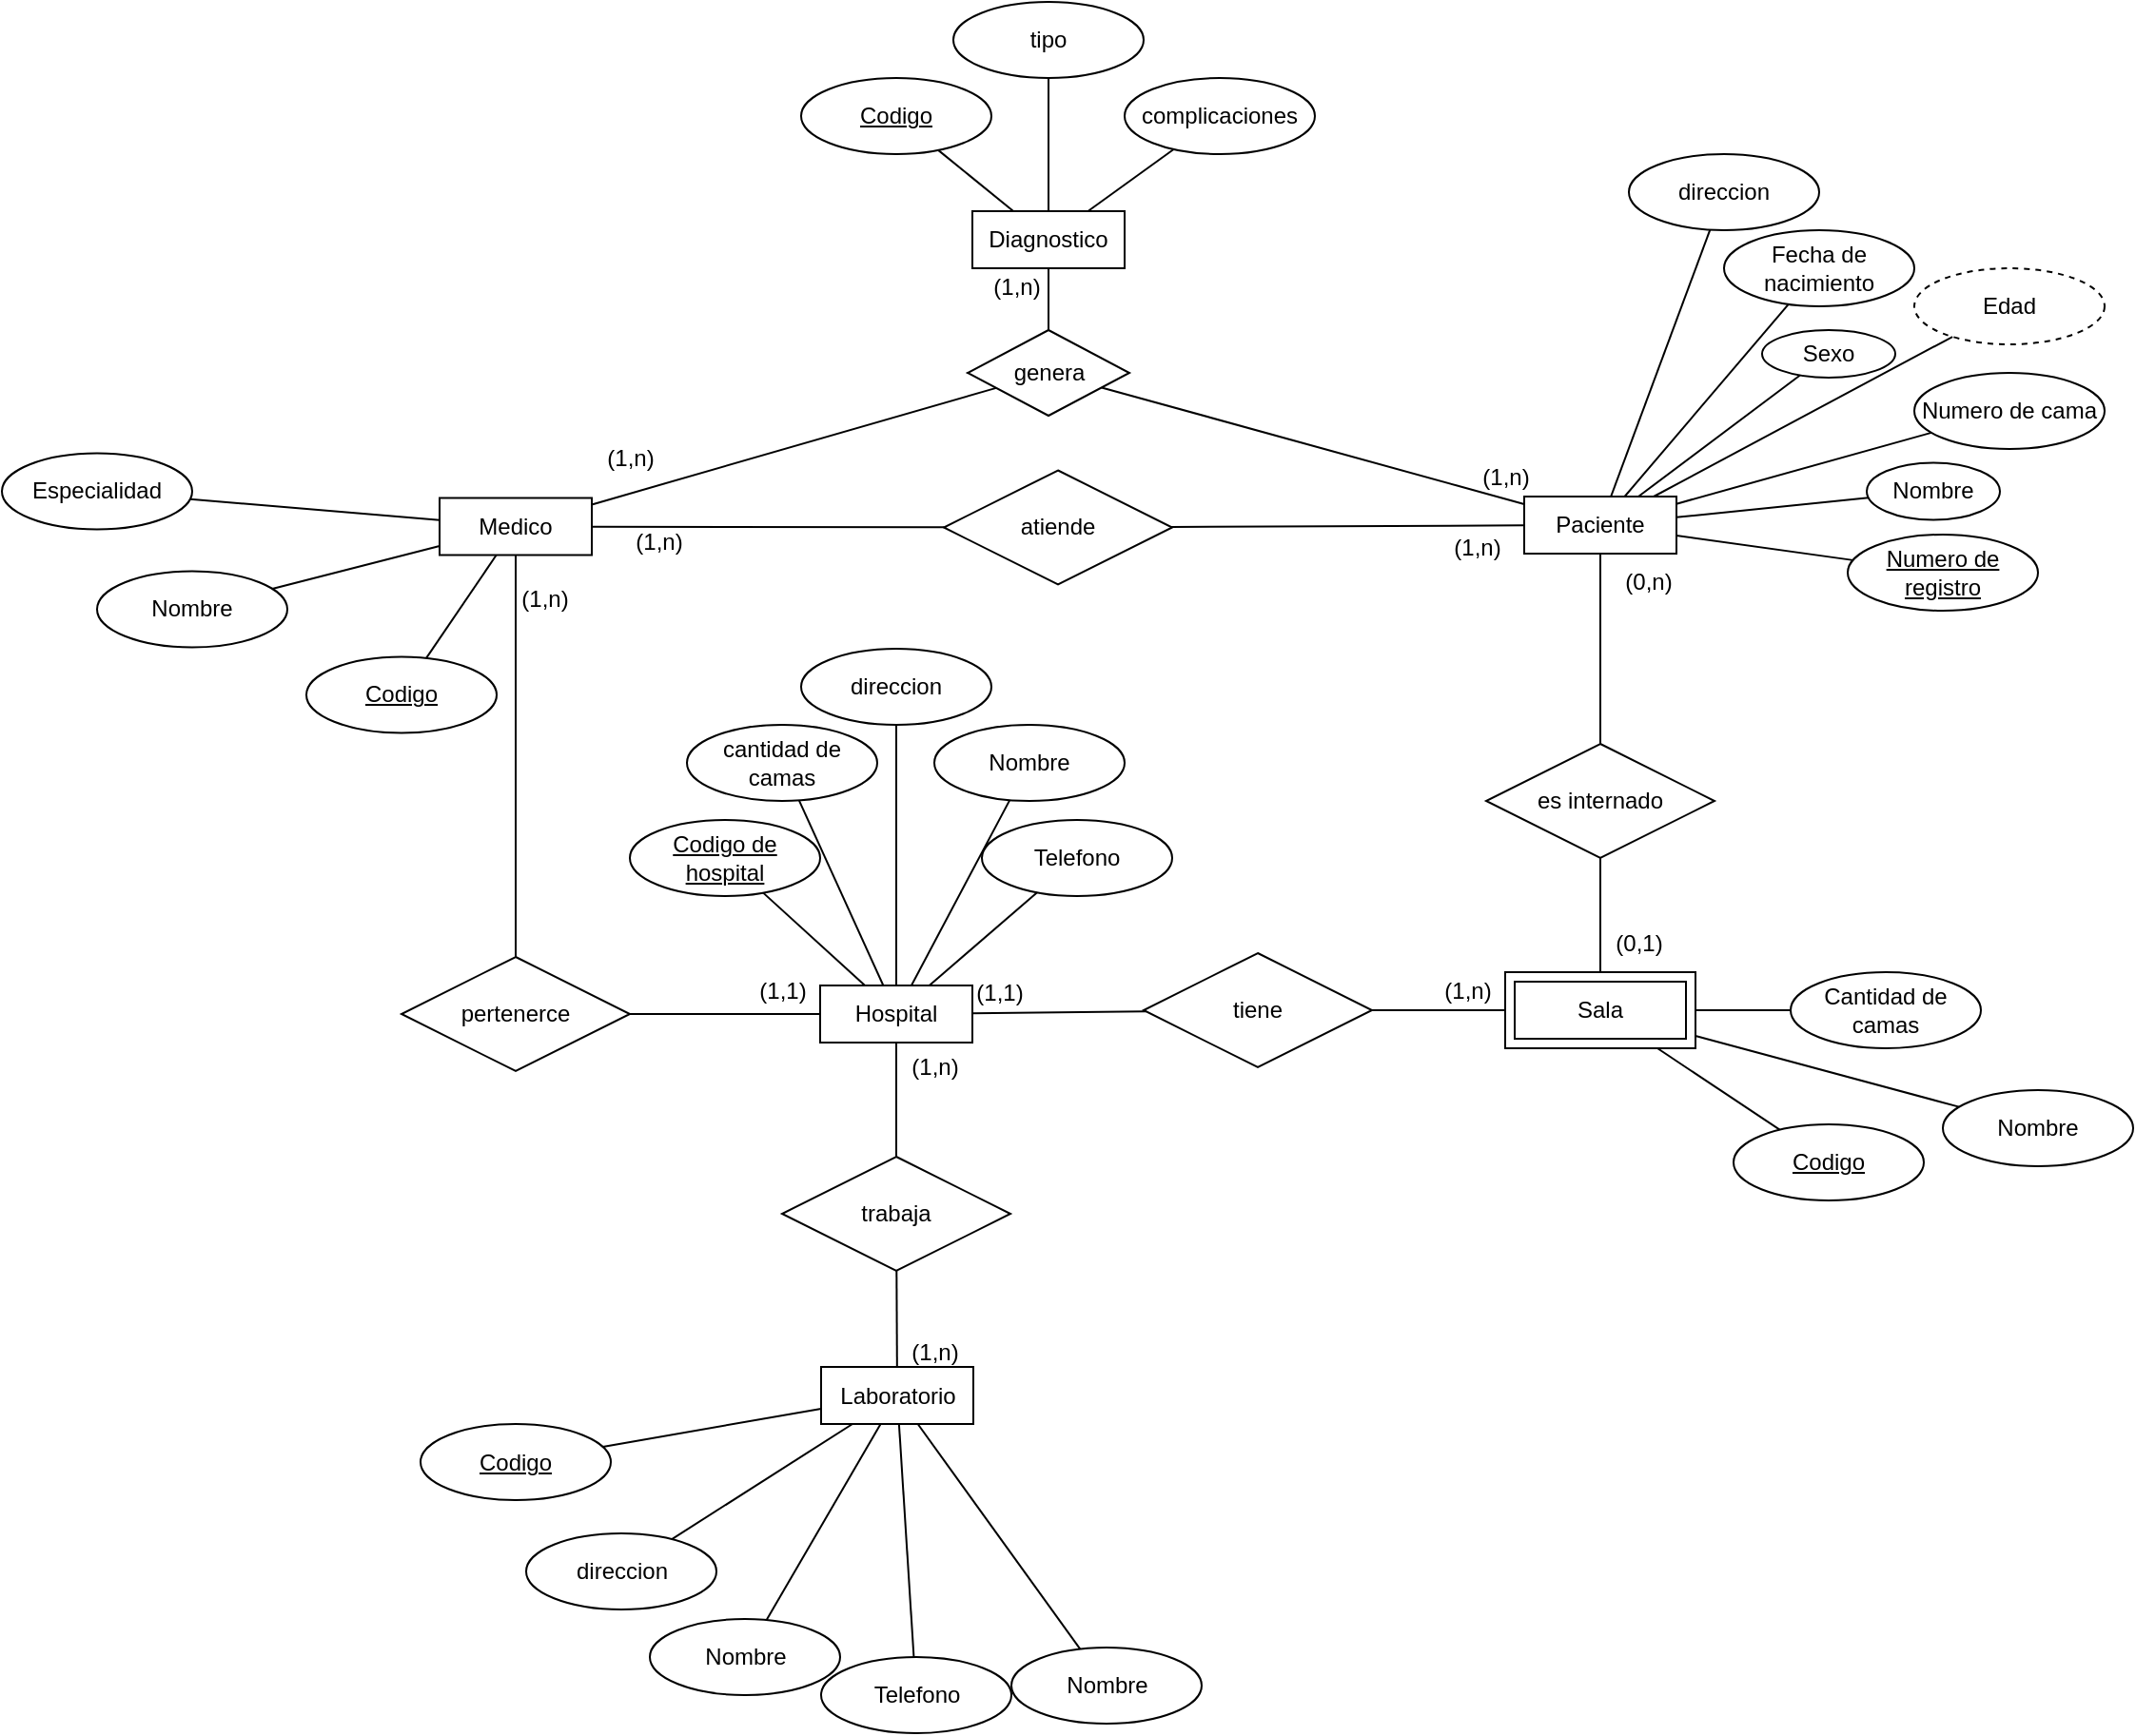 <mxfile version="20.4.0" type="github">
  <diagram id="g2g_6nKXvzksLHibWPGo" name="Page-1">
    <mxGraphModel dx="1798" dy="1877" grid="1" gridSize="10" guides="1" tooltips="1" connect="1" arrows="1" fold="1" page="1" pageScale="1" pageWidth="827" pageHeight="1169" math="0" shadow="0">
      <root>
        <mxCell id="0" />
        <mxCell id="1" parent="0" />
        <mxCell id="HGnq3-UUEVa537Lhxidi-1" value="Hospital" style="whiteSpace=wrap;html=1;align=center;" parent="1" vertex="1">
          <mxGeometry x="120" y="257" width="80" height="30" as="geometry" />
        </mxCell>
        <mxCell id="HGnq3-UUEVa537Lhxidi-3" value="Medico" style="whiteSpace=wrap;html=1;align=center;" parent="1" vertex="1">
          <mxGeometry x="-80" y="0.75" width="80" height="30" as="geometry" />
        </mxCell>
        <mxCell id="HGnq3-UUEVa537Lhxidi-4" value="Laboratorio" style="whiteSpace=wrap;html=1;align=center;" parent="1" vertex="1">
          <mxGeometry x="120.5" y="457.5" width="80" height="30" as="geometry" />
        </mxCell>
        <mxCell id="HGnq3-UUEVa537Lhxidi-5" value="Paciente" style="whiteSpace=wrap;html=1;align=center;" parent="1" vertex="1">
          <mxGeometry x="490" width="80" height="30" as="geometry" />
        </mxCell>
        <mxCell id="HGnq3-UUEVa537Lhxidi-6" value="Diagnostico" style="whiteSpace=wrap;html=1;align=center;" parent="1" vertex="1">
          <mxGeometry x="200" y="-150" width="80" height="30" as="geometry" />
        </mxCell>
        <mxCell id="HGnq3-UUEVa537Lhxidi-7" value="Codigo de hospital" style="ellipse;whiteSpace=wrap;html=1;align=center;fontStyle=4;" parent="1" vertex="1">
          <mxGeometry x="20" y="170" width="100" height="40" as="geometry" />
        </mxCell>
        <mxCell id="HGnq3-UUEVa537Lhxidi-8" value="Nombre" style="ellipse;whiteSpace=wrap;html=1;align=center;" parent="1" vertex="1">
          <mxGeometry x="180" y="120" width="100" height="40" as="geometry" />
        </mxCell>
        <mxCell id="HGnq3-UUEVa537Lhxidi-9" value="direccion" style="ellipse;whiteSpace=wrap;html=1;align=center;" parent="1" vertex="1">
          <mxGeometry x="110" y="80" width="100" height="40" as="geometry" />
        </mxCell>
        <mxCell id="HGnq3-UUEVa537Lhxidi-10" value="Telefono" style="ellipse;whiteSpace=wrap;html=1;align=center;" parent="1" vertex="1">
          <mxGeometry x="205" y="170" width="100" height="40" as="geometry" />
        </mxCell>
        <mxCell id="HGnq3-UUEVa537Lhxidi-11" value="cantidad de camas" style="ellipse;whiteSpace=wrap;html=1;align=center;" parent="1" vertex="1">
          <mxGeometry x="50" y="120" width="100" height="40" as="geometry" />
        </mxCell>
        <mxCell id="HGnq3-UUEVa537Lhxidi-13" value="" style="endArrow=none;html=1;rounded=0;" parent="1" source="HGnq3-UUEVa537Lhxidi-7" target="HGnq3-UUEVa537Lhxidi-1" edge="1">
          <mxGeometry relative="1" as="geometry">
            <mxPoint x="260" y="387" as="sourcePoint" />
            <mxPoint x="420" y="387" as="targetPoint" />
          </mxGeometry>
        </mxCell>
        <mxCell id="HGnq3-UUEVa537Lhxidi-14" value="" style="endArrow=none;html=1;rounded=0;" parent="1" source="HGnq3-UUEVa537Lhxidi-11" target="HGnq3-UUEVa537Lhxidi-1" edge="1">
          <mxGeometry relative="1" as="geometry">
            <mxPoint x="99.316" y="259.356" as="sourcePoint" />
            <mxPoint x="140" y="257" as="targetPoint" />
          </mxGeometry>
        </mxCell>
        <mxCell id="HGnq3-UUEVa537Lhxidi-15" value="" style="endArrow=none;html=1;rounded=0;" parent="1" source="HGnq3-UUEVa537Lhxidi-9" target="HGnq3-UUEVa537Lhxidi-1" edge="1">
          <mxGeometry relative="1" as="geometry">
            <mxPoint x="105.882" y="205.964" as="sourcePoint" />
            <mxPoint x="170" y="267" as="targetPoint" />
          </mxGeometry>
        </mxCell>
        <mxCell id="HGnq3-UUEVa537Lhxidi-16" value="" style="endArrow=none;html=1;rounded=0;" parent="1" source="HGnq3-UUEVa537Lhxidi-8" target="HGnq3-UUEVa537Lhxidi-1" edge="1">
          <mxGeometry relative="1" as="geometry">
            <mxPoint x="186.915" y="176.962" as="sourcePoint" />
            <mxPoint x="172.4" y="267" as="targetPoint" />
          </mxGeometry>
        </mxCell>
        <mxCell id="HGnq3-UUEVa537Lhxidi-17" value="" style="endArrow=none;html=1;rounded=0;" parent="1" source="HGnq3-UUEVa537Lhxidi-10" target="HGnq3-UUEVa537Lhxidi-1" edge="1">
          <mxGeometry relative="1" as="geometry">
            <mxPoint x="259.105" y="205.17" as="sourcePoint" />
            <mxPoint x="187.368" y="267" as="targetPoint" />
          </mxGeometry>
        </mxCell>
        <mxCell id="HGnq3-UUEVa537Lhxidi-18" value="Nombre" style="ellipse;whiteSpace=wrap;html=1;align=center;" parent="1" vertex="1">
          <mxGeometry x="710" y="312" width="100" height="40" as="geometry" />
        </mxCell>
        <mxCell id="HGnq3-UUEVa537Lhxidi-19" value="Cantidad de camas" style="ellipse;whiteSpace=wrap;html=1;align=center;" parent="1" vertex="1">
          <mxGeometry x="630" y="250" width="100" height="40" as="geometry" />
        </mxCell>
        <mxCell id="HGnq3-UUEVa537Lhxidi-20" value="Codigo" style="ellipse;whiteSpace=wrap;html=1;align=center;fontStyle=4;" parent="1" vertex="1">
          <mxGeometry x="600" y="330" width="100" height="40" as="geometry" />
        </mxCell>
        <mxCell id="HGnq3-UUEVa537Lhxidi-21" value="Sala" style="shape=ext;margin=3;double=1;whiteSpace=wrap;html=1;align=center;" parent="1" vertex="1">
          <mxGeometry x="480" y="250" width="100" height="40" as="geometry" />
        </mxCell>
        <mxCell id="HGnq3-UUEVa537Lhxidi-22" value="" style="endArrow=none;html=1;rounded=0;" parent="1" source="HGnq3-UUEVa537Lhxidi-20" target="HGnq3-UUEVa537Lhxidi-21" edge="1">
          <mxGeometry relative="1" as="geometry">
            <mxPoint x="260" y="290" as="sourcePoint" />
            <mxPoint x="420" y="290" as="targetPoint" />
          </mxGeometry>
        </mxCell>
        <mxCell id="HGnq3-UUEVa537Lhxidi-23" value="" style="endArrow=none;html=1;rounded=0;" parent="1" source="HGnq3-UUEVa537Lhxidi-21" target="HGnq3-UUEVa537Lhxidi-19" edge="1">
          <mxGeometry relative="1" as="geometry">
            <mxPoint x="260" y="290" as="sourcePoint" />
            <mxPoint x="420" y="290" as="targetPoint" />
          </mxGeometry>
        </mxCell>
        <mxCell id="HGnq3-UUEVa537Lhxidi-24" value="" style="endArrow=none;html=1;rounded=0;" parent="1" source="HGnq3-UUEVa537Lhxidi-21" target="HGnq3-UUEVa537Lhxidi-18" edge="1">
          <mxGeometry relative="1" as="geometry">
            <mxPoint x="590" y="280" as="sourcePoint" />
            <mxPoint x="640" y="280" as="targetPoint" />
          </mxGeometry>
        </mxCell>
        <mxCell id="HGnq3-UUEVa537Lhxidi-25" value="Nombre" style="ellipse;whiteSpace=wrap;html=1;align=center;" parent="1" vertex="1">
          <mxGeometry x="-260" y="39.25" width="100" height="40" as="geometry" />
        </mxCell>
        <mxCell id="HGnq3-UUEVa537Lhxidi-26" value="Especialidad" style="ellipse;whiteSpace=wrap;html=1;align=center;" parent="1" vertex="1">
          <mxGeometry x="-310" y="-22.75" width="100" height="40" as="geometry" />
        </mxCell>
        <mxCell id="HGnq3-UUEVa537Lhxidi-27" value="" style="endArrow=none;html=1;rounded=0;" parent="1" source="HGnq3-UUEVa537Lhxidi-3" target="HGnq3-UUEVa537Lhxidi-26" edge="1">
          <mxGeometry relative="1" as="geometry">
            <mxPoint x="-147" y="87.75" as="sourcePoint" />
            <mxPoint x="13" y="87.75" as="targetPoint" />
          </mxGeometry>
        </mxCell>
        <mxCell id="HGnq3-UUEVa537Lhxidi-28" value="" style="endArrow=none;html=1;rounded=0;" parent="1" source="HGnq3-UUEVa537Lhxidi-3" target="HGnq3-UUEVa537Lhxidi-25" edge="1">
          <mxGeometry relative="1" as="geometry">
            <mxPoint x="-77" y="141.639" as="sourcePoint" />
            <mxPoint x="-167.12" y="139.136" as="targetPoint" />
          </mxGeometry>
        </mxCell>
        <mxCell id="HGnq3-UUEVa537Lhxidi-30" value="Codigo" style="ellipse;whiteSpace=wrap;html=1;align=center;fontStyle=4;" parent="1" vertex="1">
          <mxGeometry x="-150" y="84.25" width="100" height="40" as="geometry" />
        </mxCell>
        <mxCell id="HGnq3-UUEVa537Lhxidi-31" value="" style="endArrow=none;html=1;rounded=0;" parent="1" source="HGnq3-UUEVa537Lhxidi-30" target="HGnq3-UUEVa537Lhxidi-3" edge="1">
          <mxGeometry relative="1" as="geometry">
            <mxPoint x="-147" y="87.75" as="sourcePoint" />
            <mxPoint x="13" y="87.75" as="targetPoint" />
          </mxGeometry>
        </mxCell>
        <mxCell id="HGnq3-UUEVa537Lhxidi-32" value="Codigo" style="ellipse;whiteSpace=wrap;html=1;align=center;fontStyle=4;" parent="1" vertex="1">
          <mxGeometry x="-90" y="487.5" width="100" height="40" as="geometry" />
        </mxCell>
        <mxCell id="HGnq3-UUEVa537Lhxidi-33" value="Nombre" style="ellipse;whiteSpace=wrap;html=1;align=center;" parent="1" vertex="1">
          <mxGeometry x="220.5" y="605" width="100" height="40" as="geometry" />
        </mxCell>
        <mxCell id="HGnq3-UUEVa537Lhxidi-34" value="Nombre" style="ellipse;whiteSpace=wrap;html=1;align=center;" parent="1" vertex="1">
          <mxGeometry x="30.5" y="590" width="100" height="40" as="geometry" />
        </mxCell>
        <mxCell id="HGnq3-UUEVa537Lhxidi-35" value="direccion" style="ellipse;whiteSpace=wrap;html=1;align=center;" parent="1" vertex="1">
          <mxGeometry x="-34.5" y="545" width="100" height="40" as="geometry" />
        </mxCell>
        <mxCell id="HGnq3-UUEVa537Lhxidi-36" value="Telefono" style="ellipse;whiteSpace=wrap;html=1;align=center;" parent="1" vertex="1">
          <mxGeometry x="120.5" y="610" width="100" height="40" as="geometry" />
        </mxCell>
        <mxCell id="HGnq3-UUEVa537Lhxidi-38" value="" style="endArrow=none;html=1;rounded=0;" parent="1" source="HGnq3-UUEVa537Lhxidi-4" target="HGnq3-UUEVa537Lhxidi-32" edge="1">
          <mxGeometry relative="1" as="geometry">
            <mxPoint x="-229.5" y="497.167" as="sourcePoint" />
            <mxPoint x="-302.642" y="523.986" as="targetPoint" />
          </mxGeometry>
        </mxCell>
        <mxCell id="HGnq3-UUEVa537Lhxidi-39" value="" style="endArrow=none;html=1;rounded=0;" parent="1" source="HGnq3-UUEVa537Lhxidi-4" target="HGnq3-UUEVa537Lhxidi-33" edge="1">
          <mxGeometry relative="1" as="geometry">
            <mxPoint x="190.5" y="497.5" as="sourcePoint" />
            <mxPoint x="266.5" y="554.5" as="targetPoint" />
          </mxGeometry>
        </mxCell>
        <mxCell id="HGnq3-UUEVa537Lhxidi-40" value="" style="endArrow=none;html=1;rounded=0;" parent="1" source="HGnq3-UUEVa537Lhxidi-4" target="HGnq3-UUEVa537Lhxidi-36" edge="1">
          <mxGeometry relative="1" as="geometry">
            <mxPoint x="210.5" y="490.735" as="sourcePoint" />
            <mxPoint x="296.043" y="508.347" as="targetPoint" />
          </mxGeometry>
        </mxCell>
        <mxCell id="HGnq3-UUEVa537Lhxidi-41" value="" style="endArrow=none;html=1;rounded=0;" parent="1" source="HGnq3-UUEVa537Lhxidi-4" target="HGnq3-UUEVa537Lhxidi-34" edge="1">
          <mxGeometry relative="1" as="geometry">
            <mxPoint x="210.5" y="479.342" as="sourcePoint" />
            <mxPoint x="311.446" y="471.373" as="targetPoint" />
          </mxGeometry>
        </mxCell>
        <mxCell id="HGnq3-UUEVa537Lhxidi-42" value="" style="endArrow=none;html=1;rounded=0;" parent="1" source="HGnq3-UUEVa537Lhxidi-4" target="HGnq3-UUEVa537Lhxidi-35" edge="1">
          <mxGeometry relative="1" as="geometry">
            <mxPoint x="209.731" y="467.5" as="sourcePoint" />
            <mxPoint x="304.356" y="431.32" as="targetPoint" />
          </mxGeometry>
        </mxCell>
        <mxCell id="HGnq3-UUEVa537Lhxidi-43" value="Nombre" style="ellipse;whiteSpace=wrap;html=1;align=center;" parent="1" vertex="1">
          <mxGeometry x="670" y="-17.75" width="70" height="30" as="geometry" />
        </mxCell>
        <mxCell id="HGnq3-UUEVa537Lhxidi-44" value="Numero de cama" style="ellipse;whiteSpace=wrap;html=1;align=center;" parent="1" vertex="1">
          <mxGeometry x="695" y="-65" width="100" height="40" as="geometry" />
        </mxCell>
        <mxCell id="HGnq3-UUEVa537Lhxidi-45" value="direccion" style="ellipse;whiteSpace=wrap;html=1;align=center;" parent="1" vertex="1">
          <mxGeometry x="545" y="-180" width="100" height="40" as="geometry" />
        </mxCell>
        <mxCell id="HGnq3-UUEVa537Lhxidi-46" value="Numero de registro" style="ellipse;whiteSpace=wrap;html=1;align=center;fontStyle=4;" parent="1" vertex="1">
          <mxGeometry x="660" y="20" width="100" height="40" as="geometry" />
        </mxCell>
        <mxCell id="HGnq3-UUEVa537Lhxidi-47" value="Fecha de nacimiento" style="ellipse;whiteSpace=wrap;html=1;align=center;" parent="1" vertex="1">
          <mxGeometry x="595" y="-140" width="100" height="40" as="geometry" />
        </mxCell>
        <mxCell id="HGnq3-UUEVa537Lhxidi-48" value="Sexo" style="ellipse;whiteSpace=wrap;html=1;align=center;" parent="1" vertex="1">
          <mxGeometry x="615" y="-87.5" width="70" height="25" as="geometry" />
        </mxCell>
        <mxCell id="HGnq3-UUEVa537Lhxidi-49" value="Edad" style="ellipse;whiteSpace=wrap;html=1;align=center;dashed=1;" parent="1" vertex="1">
          <mxGeometry x="695" y="-120" width="100" height="40" as="geometry" />
        </mxCell>
        <mxCell id="HGnq3-UUEVa537Lhxidi-50" value="tipo" style="ellipse;whiteSpace=wrap;html=1;align=center;" parent="1" vertex="1">
          <mxGeometry x="190" y="-260" width="100" height="40" as="geometry" />
        </mxCell>
        <mxCell id="HGnq3-UUEVa537Lhxidi-51" value="complicaciones" style="ellipse;whiteSpace=wrap;html=1;align=center;" parent="1" vertex="1">
          <mxGeometry x="280" y="-220" width="100" height="40" as="geometry" />
        </mxCell>
        <mxCell id="HGnq3-UUEVa537Lhxidi-52" value="Codigo" style="ellipse;whiteSpace=wrap;html=1;align=center;fontStyle=4;" parent="1" vertex="1">
          <mxGeometry x="110" y="-220" width="100" height="40" as="geometry" />
        </mxCell>
        <mxCell id="HGnq3-UUEVa537Lhxidi-53" value="" style="endArrow=none;html=1;rounded=0;" parent="1" source="HGnq3-UUEVa537Lhxidi-5" target="HGnq3-UUEVa537Lhxidi-49" edge="1">
          <mxGeometry relative="1" as="geometry">
            <mxPoint x="550" y="80" as="sourcePoint" />
            <mxPoint x="710" y="80" as="targetPoint" />
          </mxGeometry>
        </mxCell>
        <mxCell id="HGnq3-UUEVa537Lhxidi-54" value="" style="endArrow=none;html=1;rounded=0;" parent="1" source="HGnq3-UUEVa537Lhxidi-5" target="HGnq3-UUEVa537Lhxidi-48" edge="1">
          <mxGeometry relative="1" as="geometry">
            <mxPoint x="620" y="29.444" as="sourcePoint" />
            <mxPoint x="722.887" y="66.598" as="targetPoint" />
          </mxGeometry>
        </mxCell>
        <mxCell id="HGnq3-UUEVa537Lhxidi-55" value="" style="endArrow=none;html=1;rounded=0;" parent="1" source="HGnq3-UUEVa537Lhxidi-5" target="HGnq3-UUEVa537Lhxidi-47" edge="1">
          <mxGeometry relative="1" as="geometry">
            <mxPoint x="597.143" y="30" as="sourcePoint" />
            <mxPoint x="679.212" y="101.811" as="targetPoint" />
          </mxGeometry>
        </mxCell>
        <mxCell id="HGnq3-UUEVa537Lhxidi-56" value="" style="endArrow=none;html=1;rounded=0;" parent="1" source="HGnq3-UUEVa537Lhxidi-5" target="HGnq3-UUEVa537Lhxidi-45" edge="1">
          <mxGeometry relative="1" as="geometry">
            <mxPoint x="586.207" y="30" as="sourcePoint" />
            <mxPoint x="631.835" y="140.268" as="targetPoint" />
          </mxGeometry>
        </mxCell>
        <mxCell id="HGnq3-UUEVa537Lhxidi-57" value="" style="endArrow=none;html=1;rounded=0;" parent="1" source="HGnq3-UUEVa537Lhxidi-5" target="HGnq3-UUEVa537Lhxidi-44" edge="1">
          <mxGeometry relative="1" as="geometry">
            <mxPoint x="576.129" y="30" as="sourcePoint" />
            <mxPoint x="545.134" y="150.106" as="targetPoint" />
          </mxGeometry>
        </mxCell>
        <mxCell id="HGnq3-UUEVa537Lhxidi-58" value="" style="endArrow=none;html=1;rounded=0;" parent="1" source="HGnq3-UUEVa537Lhxidi-5" target="HGnq3-UUEVa537Lhxidi-43" edge="1">
          <mxGeometry relative="1" as="geometry">
            <mxPoint x="564.4" y="30" as="sourcePoint" />
            <mxPoint x="469.205" y="121.534" as="targetPoint" />
          </mxGeometry>
        </mxCell>
        <mxCell id="HGnq3-UUEVa537Lhxidi-59" value="" style="endArrow=none;html=1;rounded=0;" parent="1" source="HGnq3-UUEVa537Lhxidi-5" target="HGnq3-UUEVa537Lhxidi-46" edge="1">
          <mxGeometry relative="1" as="geometry">
            <mxPoint x="542" y="30" as="sourcePoint" />
            <mxPoint x="425.589" y="75.952" as="targetPoint" />
          </mxGeometry>
        </mxCell>
        <mxCell id="HGnq3-UUEVa537Lhxidi-60" value="" style="endArrow=none;html=1;rounded=0;" parent="1" source="HGnq3-UUEVa537Lhxidi-6" target="HGnq3-UUEVa537Lhxidi-50" edge="1">
          <mxGeometry relative="1" as="geometry">
            <mxPoint x="-180" y="51.444" as="sourcePoint" />
            <mxPoint x="-77.113" y="88.598" as="targetPoint" />
          </mxGeometry>
        </mxCell>
        <mxCell id="HGnq3-UUEVa537Lhxidi-61" value="" style="endArrow=none;html=1;rounded=0;" parent="1" source="HGnq3-UUEVa537Lhxidi-6" target="HGnq3-UUEVa537Lhxidi-51" edge="1">
          <mxGeometry relative="1" as="geometry">
            <mxPoint x="173.077" y="22" as="sourcePoint" />
            <mxPoint x="223.795" y="-10.967" as="targetPoint" />
          </mxGeometry>
        </mxCell>
        <mxCell id="HGnq3-UUEVa537Lhxidi-62" value="" style="endArrow=none;html=1;rounded=0;" parent="1" source="HGnq3-UUEVa537Lhxidi-6" target="HGnq3-UUEVa537Lhxidi-52" edge="1">
          <mxGeometry relative="1" as="geometry">
            <mxPoint x="190" y="32.385" as="sourcePoint" />
            <mxPoint x="231.959" y="27.543" as="targetPoint" />
          </mxGeometry>
        </mxCell>
        <mxCell id="zAOkvjkdRscpIsl2xUvA-1" value="tiene" style="shape=rhombus;perimeter=rhombusPerimeter;whiteSpace=wrap;html=1;align=center;" vertex="1" parent="1">
          <mxGeometry x="290" y="240" width="120" height="60" as="geometry" />
        </mxCell>
        <mxCell id="zAOkvjkdRscpIsl2xUvA-2" value="" style="endArrow=none;html=1;rounded=0;" edge="1" parent="1" source="HGnq3-UUEVa537Lhxidi-1" target="zAOkvjkdRscpIsl2xUvA-1">
          <mxGeometry relative="1" as="geometry">
            <mxPoint x="440" y="407" as="sourcePoint" />
            <mxPoint x="291.837" y="269.918" as="targetPoint" />
          </mxGeometry>
        </mxCell>
        <mxCell id="zAOkvjkdRscpIsl2xUvA-3" value="" style="endArrow=none;html=1;rounded=0;" edge="1" parent="1" source="zAOkvjkdRscpIsl2xUvA-1" target="HGnq3-UUEVa537Lhxidi-21">
          <mxGeometry relative="1" as="geometry">
            <mxPoint x="440" y="400" as="sourcePoint" />
            <mxPoint x="600" y="400" as="targetPoint" />
          </mxGeometry>
        </mxCell>
        <mxCell id="zAOkvjkdRscpIsl2xUvA-4" value="(1,n)" style="text;html=1;align=center;verticalAlign=middle;resizable=0;points=[];autosize=1;strokeColor=none;fillColor=none;" vertex="1" parent="1">
          <mxGeometry x="435" y="245" width="50" height="30" as="geometry" />
        </mxCell>
        <mxCell id="zAOkvjkdRscpIsl2xUvA-5" value="(1,1)" style="text;html=1;align=center;verticalAlign=middle;resizable=0;points=[];autosize=1;strokeColor=none;fillColor=none;" vertex="1" parent="1">
          <mxGeometry x="189" y="246" width="50" height="30" as="geometry" />
        </mxCell>
        <mxCell id="zAOkvjkdRscpIsl2xUvA-6" value="pertenerce" style="shape=rhombus;perimeter=rhombusPerimeter;whiteSpace=wrap;html=1;align=center;" vertex="1" parent="1">
          <mxGeometry x="-100" y="242" width="120" height="60" as="geometry" />
        </mxCell>
        <mxCell id="zAOkvjkdRscpIsl2xUvA-8" value="" style="endArrow=none;html=1;rounded=0;" edge="1" parent="1" source="HGnq3-UUEVa537Lhxidi-3" target="zAOkvjkdRscpIsl2xUvA-6">
          <mxGeometry relative="1" as="geometry">
            <mxPoint x="140" y="380" as="sourcePoint" />
            <mxPoint x="300" y="380" as="targetPoint" />
          </mxGeometry>
        </mxCell>
        <mxCell id="zAOkvjkdRscpIsl2xUvA-9" value="" style="endArrow=none;html=1;rounded=0;" edge="1" parent="1" source="zAOkvjkdRscpIsl2xUvA-6" target="HGnq3-UUEVa537Lhxidi-1">
          <mxGeometry relative="1" as="geometry">
            <mxPoint x="-210" y="266.091" as="sourcePoint" />
            <mxPoint x="-86.897" y="269.448" as="targetPoint" />
          </mxGeometry>
        </mxCell>
        <mxCell id="zAOkvjkdRscpIsl2xUvA-10" value="(1,1)" style="text;html=1;align=center;verticalAlign=middle;resizable=0;points=[];autosize=1;strokeColor=none;fillColor=none;" vertex="1" parent="1">
          <mxGeometry x="75" y="245" width="50" height="30" as="geometry" />
        </mxCell>
        <mxCell id="zAOkvjkdRscpIsl2xUvA-11" value="(1,n)" style="text;html=1;align=center;verticalAlign=middle;resizable=0;points=[];autosize=1;strokeColor=none;fillColor=none;" vertex="1" parent="1">
          <mxGeometry x="-50" y="39.25" width="50" height="30" as="geometry" />
        </mxCell>
        <mxCell id="zAOkvjkdRscpIsl2xUvA-12" value="trabaja" style="shape=rhombus;perimeter=rhombusPerimeter;whiteSpace=wrap;html=1;align=center;" vertex="1" parent="1">
          <mxGeometry x="100" y="347" width="120" height="60" as="geometry" />
        </mxCell>
        <mxCell id="zAOkvjkdRscpIsl2xUvA-14" value="" style="endArrow=none;html=1;rounded=0;" edge="1" parent="1" source="HGnq3-UUEVa537Lhxidi-1" target="zAOkvjkdRscpIsl2xUvA-12">
          <mxGeometry relative="1" as="geometry">
            <mxPoint x="300" y="600" as="sourcePoint" />
            <mxPoint x="460" y="600" as="targetPoint" />
          </mxGeometry>
        </mxCell>
        <mxCell id="zAOkvjkdRscpIsl2xUvA-15" value="" style="endArrow=none;html=1;rounded=0;" edge="1" parent="1" source="zAOkvjkdRscpIsl2xUvA-12" target="HGnq3-UUEVa537Lhxidi-4">
          <mxGeometry relative="1" as="geometry">
            <mxPoint x="300" y="600" as="sourcePoint" />
            <mxPoint x="460" y="600" as="targetPoint" />
          </mxGeometry>
        </mxCell>
        <mxCell id="zAOkvjkdRscpIsl2xUvA-16" value="(1,n)" style="text;html=1;align=center;verticalAlign=middle;resizable=0;points=[];autosize=1;strokeColor=none;fillColor=none;" vertex="1" parent="1">
          <mxGeometry x="155" y="435" width="50" height="30" as="geometry" />
        </mxCell>
        <mxCell id="zAOkvjkdRscpIsl2xUvA-17" value="(1,n)" style="text;html=1;align=center;verticalAlign=middle;resizable=0;points=[];autosize=1;strokeColor=none;fillColor=none;" vertex="1" parent="1">
          <mxGeometry x="155" y="285" width="50" height="30" as="geometry" />
        </mxCell>
        <mxCell id="zAOkvjkdRscpIsl2xUvA-18" value="es internado" style="shape=rhombus;perimeter=rhombusPerimeter;whiteSpace=wrap;html=1;align=center;" vertex="1" parent="1">
          <mxGeometry x="470" y="130" width="120" height="60" as="geometry" />
        </mxCell>
        <mxCell id="zAOkvjkdRscpIsl2xUvA-19" value="" style="endArrow=none;html=1;rounded=0;" edge="1" parent="1" source="HGnq3-UUEVa537Lhxidi-5" target="zAOkvjkdRscpIsl2xUvA-18">
          <mxGeometry relative="1" as="geometry">
            <mxPoint x="550" y="180" as="sourcePoint" />
            <mxPoint x="710" y="180" as="targetPoint" />
          </mxGeometry>
        </mxCell>
        <mxCell id="zAOkvjkdRscpIsl2xUvA-20" value="" style="endArrow=none;html=1;rounded=0;" edge="1" parent="1" source="zAOkvjkdRscpIsl2xUvA-18" target="HGnq3-UUEVa537Lhxidi-21">
          <mxGeometry relative="1" as="geometry">
            <mxPoint x="542.2" y="10.0" as="sourcePoint" />
            <mxPoint x="540.594" y="90.297" as="targetPoint" />
          </mxGeometry>
        </mxCell>
        <mxCell id="zAOkvjkdRscpIsl2xUvA-21" value="(0,1)" style="text;html=1;align=center;verticalAlign=middle;resizable=0;points=[];autosize=1;strokeColor=none;fillColor=none;" vertex="1" parent="1">
          <mxGeometry x="525" y="220" width="50" height="30" as="geometry" />
        </mxCell>
        <mxCell id="zAOkvjkdRscpIsl2xUvA-22" value="(0,n)" style="text;html=1;align=center;verticalAlign=middle;resizable=0;points=[];autosize=1;strokeColor=none;fillColor=none;" vertex="1" parent="1">
          <mxGeometry x="530" y="30" width="50" height="30" as="geometry" />
        </mxCell>
        <mxCell id="zAOkvjkdRscpIsl2xUvA-23" value="atiende" style="shape=rhombus;perimeter=rhombusPerimeter;whiteSpace=wrap;html=1;align=center;" vertex="1" parent="1">
          <mxGeometry x="185" y="-13.75" width="120" height="60" as="geometry" />
        </mxCell>
        <mxCell id="zAOkvjkdRscpIsl2xUvA-25" value="" style="endArrow=none;html=1;rounded=0;" edge="1" parent="1" source="HGnq3-UUEVa537Lhxidi-3" target="zAOkvjkdRscpIsl2xUvA-23">
          <mxGeometry relative="1" as="geometry">
            <mxPoint x="-110" y="-20" as="sourcePoint" />
            <mxPoint x="50" y="-20" as="targetPoint" />
          </mxGeometry>
        </mxCell>
        <mxCell id="zAOkvjkdRscpIsl2xUvA-26" value="" style="endArrow=none;html=1;rounded=0;" edge="1" parent="1" source="zAOkvjkdRscpIsl2xUvA-23" target="HGnq3-UUEVa537Lhxidi-5">
          <mxGeometry relative="1" as="geometry">
            <mxPoint x="-177.429" y="180.0" as="sourcePoint" />
            <mxPoint x="138.767" y="34.384" as="targetPoint" />
          </mxGeometry>
        </mxCell>
        <mxCell id="zAOkvjkdRscpIsl2xUvA-28" value="(1,n)" style="text;html=1;align=center;verticalAlign=middle;resizable=0;points=[];autosize=1;strokeColor=none;fillColor=none;" vertex="1" parent="1">
          <mxGeometry x="440" y="12.25" width="50" height="30" as="geometry" />
        </mxCell>
        <mxCell id="zAOkvjkdRscpIsl2xUvA-29" value="(1,n)" style="text;html=1;align=center;verticalAlign=middle;resizable=0;points=[];autosize=1;strokeColor=none;fillColor=none;" vertex="1" parent="1">
          <mxGeometry x="10" y="9.25" width="50" height="30" as="geometry" />
        </mxCell>
        <mxCell id="zAOkvjkdRscpIsl2xUvA-30" value="genera" style="shape=rhombus;perimeter=rhombusPerimeter;whiteSpace=wrap;html=1;align=center;" vertex="1" parent="1">
          <mxGeometry x="197.5" y="-87.5" width="85" height="45" as="geometry" />
        </mxCell>
        <mxCell id="zAOkvjkdRscpIsl2xUvA-32" value="" style="endArrow=none;html=1;rounded=0;" edge="1" parent="1" source="HGnq3-UUEVa537Lhxidi-3" target="zAOkvjkdRscpIsl2xUvA-30">
          <mxGeometry relative="1" as="geometry">
            <mxPoint x="200" y="-50" as="sourcePoint" />
            <mxPoint x="360" y="-50" as="targetPoint" />
          </mxGeometry>
        </mxCell>
        <mxCell id="zAOkvjkdRscpIsl2xUvA-33" value="" style="endArrow=none;html=1;rounded=0;" edge="1" parent="1" source="HGnq3-UUEVa537Lhxidi-6" target="zAOkvjkdRscpIsl2xUvA-30">
          <mxGeometry relative="1" as="geometry">
            <mxPoint x="200" y="-50" as="sourcePoint" />
            <mxPoint x="360" y="-50" as="targetPoint" />
          </mxGeometry>
        </mxCell>
        <mxCell id="zAOkvjkdRscpIsl2xUvA-34" value="" style="endArrow=none;html=1;rounded=0;" edge="1" parent="1" source="zAOkvjkdRscpIsl2xUvA-30" target="HGnq3-UUEVa537Lhxidi-5">
          <mxGeometry relative="1" as="geometry">
            <mxPoint x="200" y="-50" as="sourcePoint" />
            <mxPoint x="360" y="-50" as="targetPoint" />
          </mxGeometry>
        </mxCell>
        <mxCell id="zAOkvjkdRscpIsl2xUvA-35" value="(1,n)" style="text;html=1;align=center;verticalAlign=middle;resizable=0;points=[];autosize=1;strokeColor=none;fillColor=none;" vertex="1" parent="1">
          <mxGeometry x="197.5" y="-125" width="50" height="30" as="geometry" />
        </mxCell>
        <mxCell id="zAOkvjkdRscpIsl2xUvA-36" value="(1,n)" style="text;html=1;align=center;verticalAlign=middle;resizable=0;points=[];autosize=1;strokeColor=none;fillColor=none;" vertex="1" parent="1">
          <mxGeometry x="-5" y="-35" width="50" height="30" as="geometry" />
        </mxCell>
        <mxCell id="zAOkvjkdRscpIsl2xUvA-37" value="(1,n)" style="text;html=1;align=center;verticalAlign=middle;resizable=0;points=[];autosize=1;strokeColor=none;fillColor=none;" vertex="1" parent="1">
          <mxGeometry x="455" y="-25" width="50" height="30" as="geometry" />
        </mxCell>
      </root>
    </mxGraphModel>
  </diagram>
</mxfile>
